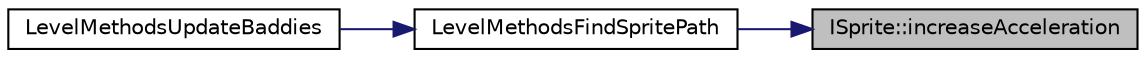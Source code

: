 digraph "ISprite::increaseAcceleration"
{
 // LATEX_PDF_SIZE
  edge [fontname="Helvetica",fontsize="10",labelfontname="Helvetica",labelfontsize="10"];
  node [fontname="Helvetica",fontsize="10",shape=record];
  rankdir="RL";
  Node1 [label="ISprite::increaseAcceleration",height=0.2,width=0.4,color="black", fillcolor="grey75", style="filled", fontcolor="black",tooltip=" "];
  Node1 -> Node2 [dir="back",color="midnightblue",fontsize="10",style="solid"];
  Node2 [label="LevelMethodsFindSpritePath",height=0.2,width=0.4,color="black", fillcolor="white", style="filled",URL="$_level_methods_8cpp.html#a1ca62a71a244e3819851c39a31bc1a95",tooltip=" "];
  Node2 -> Node3 [dir="back",color="midnightblue",fontsize="10",style="solid"];
  Node3 [label="LevelMethodsUpdateBaddies",height=0.2,width=0.4,color="black", fillcolor="white", style="filled",URL="$_level_methods_8cpp.html#a9c2f89b8dc2574620d46faa2ed3ea60d",tooltip=" "];
}
